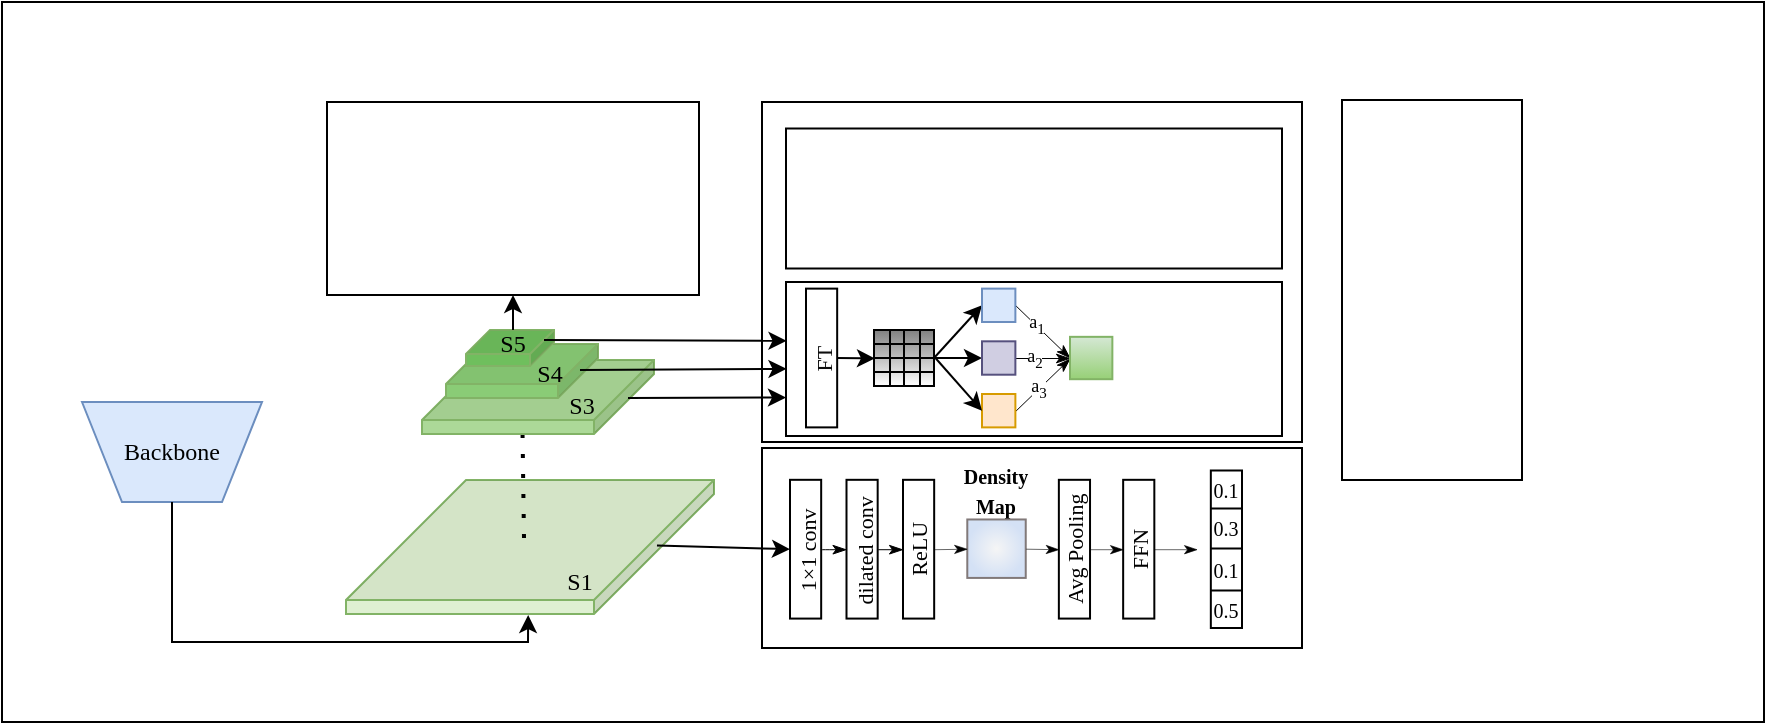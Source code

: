 <mxfile version="26.0.10">
  <diagram name="第 1 页" id="CLWAl7Uv6BVstPCbY0PA">
    <mxGraphModel dx="589" dy="300" grid="1" gridSize="10" guides="1" tooltips="1" connect="1" arrows="1" fold="1" page="1" pageScale="1" pageWidth="827" pageHeight="1169" math="1" shadow="0">
      <root>
        <mxCell id="0" />
        <mxCell id="1" parent="0" />
        <mxCell id="A3obOHkXwMJdT8IcUlnu-3" value="" style="rounded=0;whiteSpace=wrap;html=1;textOpacity=0;movable=1;resizable=1;rotatable=1;deletable=1;editable=1;locked=0;connectable=1;" parent="1" vertex="1">
          <mxGeometry x="20" y="80" width="881" height="360" as="geometry" />
        </mxCell>
        <mxCell id="vyVkkQDFkFN2ZyO-FKbN-2" value="Backbone" style="shape=trapezoid;perimeter=trapezoidPerimeter;whiteSpace=wrap;html=1;fixedSize=1;flipV=1;fillColor=#dae8fc;strokeColor=#6c8ebf;fontFamily=Times New Roman;" parent="1" vertex="1">
          <mxGeometry x="60" y="280" width="90" height="50" as="geometry" />
        </mxCell>
        <mxCell id="A3obOHkXwMJdT8IcUlnu-4" value="" style="rounded=0;whiteSpace=wrap;html=1;fontFamily=Times New Roman;" parent="1" vertex="1">
          <mxGeometry x="400" y="130" width="270" height="170" as="geometry" />
        </mxCell>
        <mxCell id="A3obOHkXwMJdT8IcUlnu-6" value="" style="rounded=0;whiteSpace=wrap;html=1;fontFamily=Times New Roman;" parent="1" vertex="1">
          <mxGeometry x="690" y="129" width="90" height="190" as="geometry" />
        </mxCell>
        <mxCell id="A3obOHkXwMJdT8IcUlnu-8" value="" style="endArrow=classic;html=1;rounded=0;entryX=0.505;entryY=1.008;entryDx=0;entryDy=0;entryPerimeter=0;exitX=0.5;exitY=1;exitDx=0;exitDy=0;fontFamily=Times New Roman;" parent="1" source="vyVkkQDFkFN2ZyO-FKbN-2" target="vyVkkQDFkFN2ZyO-FKbN-3" edge="1">
          <mxGeometry width="50" height="50" relative="1" as="geometry">
            <mxPoint x="120" y="440" as="sourcePoint" />
            <mxPoint x="170" y="390" as="targetPoint" />
            <Array as="points">
              <mxPoint x="105" y="400" />
              <mxPoint x="283" y="400" />
            </Array>
          </mxGeometry>
        </mxCell>
        <mxCell id="pcxJnYcUo_0ArzD0kZ6v-15" value="" style="group" parent="1" vertex="1" connectable="0">
          <mxGeometry x="192" y="319" width="184" height="67" as="geometry" />
        </mxCell>
        <mxCell id="vyVkkQDFkFN2ZyO-FKbN-3" value="" style="shape=cube;whiteSpace=wrap;html=1;boundedLbl=1;backgroundOutline=1;darkOpacity=0.05;darkOpacity2=0.1;size=60;fillStyle=solid;flipH=1;spacingTop=-1;spacingLeft=0;spacing=2;fillColor=light-dark(#dff0d2, #ededed);strokeColor=#82b366;movable=1;resizable=1;rotatable=1;deletable=1;editable=1;locked=0;connectable=1;fontFamily=Times New Roman;" parent="pcxJnYcUo_0ArzD0kZ6v-15" vertex="1">
          <mxGeometry width="184" height="67" as="geometry" />
        </mxCell>
        <mxCell id="pcxJnYcUo_0ArzD0kZ6v-14" value="S1" style="text;html=1;align=center;verticalAlign=middle;whiteSpace=wrap;rounded=0;fontSize=12;fontFamily=Times New Roman;" parent="pcxJnYcUo_0ArzD0kZ6v-15" vertex="1">
          <mxGeometry x="87" y="35.75" width="60" height="30" as="geometry" />
        </mxCell>
        <mxCell id="A3obOHkXwMJdT8IcUlnu-14" value="" style="endArrow=none;dashed=1;html=1;rounded=0;entryX=1;entryY=1;entryDx=0;entryDy=0;dashPattern=1 4;strokeWidth=2;fontFamily=Times New Roman;" parent="1" edge="1">
          <mxGeometry width="50" height="50" relative="1" as="geometry">
            <mxPoint x="281" y="348" as="sourcePoint" />
            <mxPoint x="280" y="276.5" as="targetPoint" />
          </mxGeometry>
        </mxCell>
        <mxCell id="pcxJnYcUo_0ArzD0kZ6v-10" value="" style="group" parent="1" vertex="1" connectable="0">
          <mxGeometry x="230" y="244" width="116" height="53" as="geometry" />
        </mxCell>
        <mxCell id="vyVkkQDFkFN2ZyO-FKbN-9" value="" style="shape=cube;whiteSpace=wrap;html=1;boundedLbl=1;backgroundOutline=1;darkOpacity=0.05;darkOpacity2=0.1;size=30;fillStyle=solid;flipH=1;spacingTop=-1;spacingLeft=0;spacing=2;fillColor=light-dark(#acd998, #1f2f1e);strokeColor=#82b366;movable=1;resizable=1;rotatable=1;deletable=1;editable=1;locked=0;connectable=1;fontFamily=Times New Roman;" parent="pcxJnYcUo_0ArzD0kZ6v-10" vertex="1">
          <mxGeometry y="15" width="116" height="37" as="geometry" />
        </mxCell>
        <mxCell id="A3obOHkXwMJdT8IcUlnu-19" value="S3" style="text;html=1;align=center;verticalAlign=middle;whiteSpace=wrap;rounded=0;fontSize=12;fontFamily=Times New Roman;" parent="pcxJnYcUo_0ArzD0kZ6v-10" vertex="1">
          <mxGeometry x="50" y="23" width="60" height="30" as="geometry" />
        </mxCell>
        <mxCell id="vyVkkQDFkFN2ZyO-FKbN-11" value="" style="shape=cube;whiteSpace=wrap;html=1;boundedLbl=1;backgroundOutline=1;darkOpacity=0.05;darkOpacity2=0.1;size=20;fillStyle=solid;flipH=1;spacingTop=-1;spacingLeft=0;spacing=2;fillColor=light-dark(#8acc76, #1f2f1e);strokeColor=#82b366;movable=1;resizable=1;rotatable=1;deletable=1;editable=1;locked=0;connectable=1;" parent="pcxJnYcUo_0ArzD0kZ6v-10" vertex="1">
          <mxGeometry x="12" y="7" width="76" height="27" as="geometry" />
        </mxCell>
        <mxCell id="A3obOHkXwMJdT8IcUlnu-20" value="S4" style="text;html=1;align=center;verticalAlign=middle;whiteSpace=wrap;rounded=0;fontSize=12;fontFamily=Times New Roman;" parent="pcxJnYcUo_0ArzD0kZ6v-10" vertex="1">
          <mxGeometry x="34" y="7" width="60" height="30" as="geometry" />
        </mxCell>
        <mxCell id="vyVkkQDFkFN2ZyO-FKbN-10" value="" style="shape=cube;whiteSpace=wrap;html=1;boundedLbl=1;backgroundOutline=1;darkOpacity=0.05;darkOpacity2=0.1;size=12;fillStyle=solid;flipH=1;spacingTop=-1;spacingLeft=0;spacing=2;fillColor=light-dark(#6fbf5d, #0c2100);strokeColor=#82b366;movable=1;resizable=1;rotatable=1;deletable=1;editable=1;locked=0;connectable=1;" parent="pcxJnYcUo_0ArzD0kZ6v-10" vertex="1">
          <mxGeometry x="22" width="44" height="18" as="geometry" />
        </mxCell>
        <mxCell id="A3obOHkXwMJdT8IcUlnu-18" value="S5" style="text;html=1;align=center;verticalAlign=middle;whiteSpace=wrap;rounded=0;fontSize=12;fontFamily=Times New Roman;" parent="pcxJnYcUo_0ArzD0kZ6v-10" vertex="1">
          <mxGeometry x="25" width="41" height="14" as="geometry" />
        </mxCell>
        <mxCell id="pcxJnYcUo_0ArzD0kZ6v-11" value="" style="rounded=0;whiteSpace=wrap;html=1;" parent="1" vertex="1">
          <mxGeometry x="182.5" y="130" width="186" height="96.5" as="geometry" />
        </mxCell>
        <mxCell id="pcxJnYcUo_0ArzD0kZ6v-12" value="" style="rounded=0;whiteSpace=wrap;html=1;" parent="1" vertex="1">
          <mxGeometry x="412" y="143.25" width="248" height="70" as="geometry" />
        </mxCell>
        <mxCell id="pcxJnYcUo_0ArzD0kZ6v-13" value="" style="rounded=0;whiteSpace=wrap;html=1;" parent="1" vertex="1">
          <mxGeometry x="412" y="220" width="248" height="77" as="geometry" />
        </mxCell>
        <mxCell id="pcxJnYcUo_0ArzD0kZ6v-19" value="" style="endArrow=classic;html=1;rounded=0;exitX=1;exitY=0.25;exitDx=0;exitDy=0;entryX=0.001;entryY=0.334;entryDx=0;entryDy=0;entryPerimeter=0;" parent="1" edge="1">
          <mxGeometry width="50" height="50" relative="1" as="geometry">
            <mxPoint x="291.0" y="249" as="sourcePoint" />
            <mxPoint x="412.248" y="249.378" as="targetPoint" />
          </mxGeometry>
        </mxCell>
        <mxCell id="pcxJnYcUo_0ArzD0kZ6v-20" value="" style="endArrow=classic;html=1;rounded=0;entryX=0.001;entryY=0.564;entryDx=0;entryDy=0;entryPerimeter=0;" parent="1" edge="1" target="pcxJnYcUo_0ArzD0kZ6v-13">
          <mxGeometry width="50" height="50" relative="1" as="geometry">
            <mxPoint x="309" y="264" as="sourcePoint" />
            <mxPoint x="410" y="260" as="targetPoint" />
          </mxGeometry>
        </mxCell>
        <mxCell id="pcxJnYcUo_0ArzD0kZ6v-21" value="" style="endArrow=classic;html=1;rounded=0;entryX=0;entryY=0.75;entryDx=0;entryDy=0;" parent="1" edge="1" target="pcxJnYcUo_0ArzD0kZ6v-13">
          <mxGeometry width="50" height="50" relative="1" as="geometry">
            <mxPoint x="333" y="278" as="sourcePoint" />
            <mxPoint x="412" y="277" as="targetPoint" />
          </mxGeometry>
        </mxCell>
        <mxCell id="A3obOHkXwMJdT8IcUlnu-5" value="" style="rounded=0;whiteSpace=wrap;html=1;fontFamily=Times New Roman;" parent="1" vertex="1">
          <mxGeometry x="400" y="303" width="270" height="100" as="geometry" />
        </mxCell>
        <mxCell id="gEg5M-laVUsotHvPiH9H-1" value="" style="endArrow=classic;html=1;rounded=0;entryX=0.5;entryY=1;entryDx=0;entryDy=0;exitX=0.5;exitY=0;exitDx=0;exitDy=0;" edge="1" parent="1" source="A3obOHkXwMJdT8IcUlnu-18" target="pcxJnYcUo_0ArzD0kZ6v-11">
          <mxGeometry width="50" height="50" relative="1" as="geometry">
            <mxPoint x="290" y="295" as="sourcePoint" />
            <mxPoint x="220" y="250" as="targetPoint" />
          </mxGeometry>
        </mxCell>
        <mxCell id="pcxJnYcUo_0ArzD0kZ6v-22" value="" style="endArrow=classic;html=1;rounded=0;exitX=0.155;exitY=0.488;exitDx=0;exitDy=0;exitPerimeter=0;entryX=0;entryY=0.5;entryDx=0;entryDy=0;" parent="1" source="vyVkkQDFkFN2ZyO-FKbN-3" target="A3obOHkXwMJdT8IcUlnu-23" edge="1">
          <mxGeometry width="50" height="50" relative="1" as="geometry">
            <mxPoint x="347" y="282" as="sourcePoint" />
            <mxPoint x="410" y="353" as="targetPoint" />
          </mxGeometry>
        </mxCell>
        <mxCell id="pcxJnYcUo_0ArzD0kZ6v-6" value="" style="group" parent="1" vertex="1" connectable="0">
          <mxGeometry x="414" y="309" width="226" height="84" as="geometry" />
        </mxCell>
        <mxCell id="A3obOHkXwMJdT8IcUlnu-70" value="&lt;font style=&quot;font-size: 10px;&quot; face=&quot;Times New Roman&quot;&gt;&lt;b style=&quot;&quot;&gt;Density&lt;br&gt;&lt;/b&gt;&lt;/font&gt;&lt;b style=&quot;font-size: 10px; font-family: &amp;quot;Times New Roman&amp;quot;; background-color: transparent; color: light-dark(rgb(0, 0, 0), rgb(255, 255, 255));&quot;&gt;Map&lt;/b&gt;" style="text;html=1;align=center;verticalAlign=middle;whiteSpace=wrap;rounded=0;" parent="pcxJnYcUo_0ArzD0kZ6v-6" vertex="1">
          <mxGeometry x="74.034" width="58.448" height="29.735" as="geometry" />
        </mxCell>
        <mxCell id="pcxJnYcUo_0ArzD0kZ6v-5" value="" style="group" parent="pcxJnYcUo_0ArzD0kZ6v-6" vertex="1" connectable="0">
          <mxGeometry y="5.204" width="226" height="78.796" as="geometry" />
        </mxCell>
        <mxCell id="A3obOHkXwMJdT8IcUlnu-23" value="&lt;p style=&quot;margin: 0px; font-variant-numeric: normal; font-variant-east-asian: normal; font-variant-alternates: normal; font-size-adjust: none; font-kerning: auto; font-optical-sizing: auto; font-feature-settings: normal; font-variation-settings: normal; font-variant-position: normal; font-variant-emoji: normal; font-stretch: normal; line-height: normal; text-align: start;&quot; class=&quot;p1&quot;&gt;&lt;font face=&quot;Times New Roman&quot; style=&quot;color: rgb(0, 0, 0); font-size: 11px;&quot;&gt;1×1 conv&lt;/font&gt;&lt;/p&gt;" style="rounded=0;whiteSpace=wrap;html=1;horizontal=0;" parent="pcxJnYcUo_0ArzD0kZ6v-5" vertex="1">
          <mxGeometry y="4.708" width="15.586" height="69.381" as="geometry" />
        </mxCell>
        <mxCell id="A3obOHkXwMJdT8IcUlnu-27" value="" style="whiteSpace=wrap;html=1;aspect=fixed;fillColor=#f5f5f5;strokeColor=light-dark(#817979, #959595);gradientColor=#D4E1F5;gradientDirection=radial;" parent="pcxJnYcUo_0ArzD0kZ6v-5" vertex="1">
          <mxGeometry x="88.647" y="24.531" width="29.224" height="29.224" as="geometry" />
        </mxCell>
        <mxCell id="A3obOHkXwMJdT8IcUlnu-30" value="" style="shape=table;startSize=0;container=1;collapsible=0;childLayout=tableLayout;fontSize=14;fontFamily=Times New Roman;align=center;" parent="pcxJnYcUo_0ArzD0kZ6v-5" vertex="1">
          <mxGeometry x="210.414" width="15.586" height="78.796" as="geometry" />
        </mxCell>
        <mxCell id="A3obOHkXwMJdT8IcUlnu-47" style="shape=tableRow;horizontal=0;startSize=0;swimlaneHead=0;swimlaneBody=0;strokeColor=inherit;top=0;left=0;bottom=0;right=0;collapsible=0;dropTarget=0;fillColor=none;points=[[0,0.5],[1,0.5]];portConstraint=eastwest;fontSize=16;" parent="A3obOHkXwMJdT8IcUlnu-30" vertex="1">
          <mxGeometry width="15.586" height="19" as="geometry" />
        </mxCell>
        <mxCell id="A3obOHkXwMJdT8IcUlnu-48" value="0.1" style="shape=partialRectangle;html=1;whiteSpace=wrap;connectable=0;strokeColor=inherit;overflow=hidden;fillColor=none;top=0;left=0;bottom=0;right=0;pointerEvents=1;fontSize=10;fontFamily=Times New Roman;" parent="A3obOHkXwMJdT8IcUlnu-47" vertex="1">
          <mxGeometry width="16" height="19" as="geometry">
            <mxRectangle width="16" height="19" as="alternateBounds" />
          </mxGeometry>
        </mxCell>
        <mxCell id="A3obOHkXwMJdT8IcUlnu-31" value="" style="shape=tableRow;horizontal=0;startSize=0;swimlaneHead=0;swimlaneBody=0;strokeColor=inherit;top=0;left=0;bottom=0;right=0;collapsible=0;dropTarget=0;fillColor=none;points=[[0,0.5],[1,0.5]];portConstraint=eastwest;fontSize=16;" parent="A3obOHkXwMJdT8IcUlnu-30" vertex="1">
          <mxGeometry y="19" width="15.586" height="20" as="geometry" />
        </mxCell>
        <mxCell id="A3obOHkXwMJdT8IcUlnu-32" value="0.3" style="shape=partialRectangle;html=1;whiteSpace=wrap;connectable=0;strokeColor=inherit;overflow=hidden;fillColor=none;top=0;left=0;bottom=0;right=0;pointerEvents=1;fontSize=10;fontFamily=Times New Roman;" parent="A3obOHkXwMJdT8IcUlnu-31" vertex="1">
          <mxGeometry width="16" height="20" as="geometry">
            <mxRectangle width="16" height="20" as="alternateBounds" />
          </mxGeometry>
        </mxCell>
        <mxCell id="A3obOHkXwMJdT8IcUlnu-35" value="" style="shape=tableRow;horizontal=0;startSize=0;swimlaneHead=0;swimlaneBody=0;strokeColor=inherit;top=0;left=0;bottom=0;right=0;collapsible=0;dropTarget=0;fillColor=none;points=[[0,0.5],[1,0.5]];portConstraint=eastwest;fontSize=16;" parent="A3obOHkXwMJdT8IcUlnu-30" vertex="1">
          <mxGeometry y="39" width="15.586" height="21" as="geometry" />
        </mxCell>
        <mxCell id="A3obOHkXwMJdT8IcUlnu-36" value="0.1" style="shape=partialRectangle;html=1;whiteSpace=wrap;connectable=0;strokeColor=inherit;overflow=hidden;fillColor=none;top=0;left=0;bottom=0;right=0;pointerEvents=1;fontSize=10;fontFamily=Times New Roman;" parent="A3obOHkXwMJdT8IcUlnu-35" vertex="1">
          <mxGeometry width="16" height="21" as="geometry">
            <mxRectangle width="16" height="21" as="alternateBounds" />
          </mxGeometry>
        </mxCell>
        <mxCell id="A3obOHkXwMJdT8IcUlnu-43" style="shape=tableRow;horizontal=0;startSize=0;swimlaneHead=0;swimlaneBody=0;strokeColor=inherit;top=0;left=0;bottom=0;right=0;collapsible=0;dropTarget=0;fillColor=none;points=[[0,0.5],[1,0.5]];portConstraint=eastwest;fontSize=16;" parent="A3obOHkXwMJdT8IcUlnu-30" vertex="1">
          <mxGeometry y="60" width="15.586" height="19" as="geometry" />
        </mxCell>
        <mxCell id="A3obOHkXwMJdT8IcUlnu-44" value="0.5" style="shape=partialRectangle;html=1;whiteSpace=wrap;connectable=0;strokeColor=inherit;overflow=hidden;fillColor=none;top=0;left=0;bottom=0;right=0;pointerEvents=1;fontSize=10;fontFamily=Times New Roman;" parent="A3obOHkXwMJdT8IcUlnu-43" vertex="1">
          <mxGeometry width="16" height="19" as="geometry">
            <mxRectangle width="16" height="19" as="alternateBounds" />
          </mxGeometry>
        </mxCell>
        <mxCell id="A3obOHkXwMJdT8IcUlnu-51" value="&lt;p style=&quot;margin: 0px; font-variant-numeric: normal; font-variant-east-asian: normal; font-variant-alternates: normal; font-size-adjust: none; font-kerning: auto; font-optical-sizing: auto; font-feature-settings: normal; font-variation-settings: normal; font-variant-position: normal; font-variant-emoji: normal; font-stretch: normal; line-height: normal; text-align: start;&quot; class=&quot;p1&quot;&gt;&lt;font face=&quot;Times New Roman&quot; style=&quot;color: rgb(0, 0, 0); font-size: 11px;&quot;&gt;dilated conv&lt;/font&gt;&lt;/p&gt;" style="rounded=0;whiteSpace=wrap;html=1;horizontal=0;" parent="pcxJnYcUo_0ArzD0kZ6v-5" vertex="1">
          <mxGeometry x="28.25" y="4.708" width="15.586" height="69.381" as="geometry" />
        </mxCell>
        <mxCell id="A3obOHkXwMJdT8IcUlnu-52" value="&lt;font face=&quot;Times New Roman&quot; style=&quot;font-size: 11px;&quot;&gt;ReLU&lt;/font&gt;" style="rounded=0;whiteSpace=wrap;html=1;horizontal=0;" parent="pcxJnYcUo_0ArzD0kZ6v-5" vertex="1">
          <mxGeometry x="56.5" y="4.708" width="15.586" height="69.381" as="geometry" />
        </mxCell>
        <mxCell id="A3obOHkXwMJdT8IcUlnu-53" value="&lt;font face=&quot;Times New Roman&quot; style=&quot;font-size: 11px;&quot;&gt;Avg Pooling&lt;/font&gt;" style="rounded=0;whiteSpace=wrap;html=1;horizontal=0;" parent="pcxJnYcUo_0ArzD0kZ6v-5" vertex="1">
          <mxGeometry x="134.431" y="4.708" width="15.586" height="69.381" as="geometry" />
        </mxCell>
        <mxCell id="A3obOHkXwMJdT8IcUlnu-54" value="&lt;font face=&quot;Times New Roman&quot; style=&quot;font-size: 11px; font-weight: normal;&quot;&gt;FFN&lt;/font&gt;" style="rounded=0;whiteSpace=wrap;html=1;fontStyle=1;horizontal=0;" parent="pcxJnYcUo_0ArzD0kZ6v-5" vertex="1">
          <mxGeometry x="166.578" y="4.708" width="15.586" height="69.381" as="geometry" />
        </mxCell>
        <mxCell id="A3obOHkXwMJdT8IcUlnu-57" value="" style="endArrow=classicThin;html=1;rounded=0;entryX=0;entryY=0.5;entryDx=0;entryDy=0;exitX=1;exitY=0.5;exitDx=0;exitDy=0;endFill=1;strokeWidth=0.5;curved=1;startArrow=none;startFill=0;" parent="pcxJnYcUo_0ArzD0kZ6v-5" source="A3obOHkXwMJdT8IcUlnu-23" target="A3obOHkXwMJdT8IcUlnu-51" edge="1">
          <mxGeometry width="50" height="50" relative="1" as="geometry">
            <mxPoint x="-52.603" y="24.531" as="sourcePoint" />
            <mxPoint x="-3.897" y="-25.027" as="targetPoint" />
          </mxGeometry>
        </mxCell>
        <mxCell id="A3obOHkXwMJdT8IcUlnu-58" value="" style="endArrow=classicThin;html=1;rounded=0;entryX=0;entryY=0.5;entryDx=0;entryDy=0;exitX=1;exitY=0.5;exitDx=0;exitDy=0;endFill=1;strokeWidth=0.5;jumpSize=7;" parent="pcxJnYcUo_0ArzD0kZ6v-5" source="A3obOHkXwMJdT8IcUlnu-51" target="A3obOHkXwMJdT8IcUlnu-52" edge="1">
          <mxGeometry width="50" height="50" relative="1" as="geometry">
            <mxPoint x="25.328" y="49.31" as="sourcePoint" />
            <mxPoint x="37.991" y="49.31" as="targetPoint" />
          </mxGeometry>
        </mxCell>
        <mxCell id="A3obOHkXwMJdT8IcUlnu-59" value="" style="endArrow=classicThin;html=1;rounded=0;endFill=1;strokeWidth=0.3;sourcePerimeterSpacing=0;fontSize=11;exitX=1;exitY=0.5;exitDx=0;exitDy=0;entryX=0;entryY=0.5;entryDx=0;entryDy=0;" parent="pcxJnYcUo_0ArzD0kZ6v-5" source="A3obOHkXwMJdT8IcUlnu-52" target="A3obOHkXwMJdT8IcUlnu-27" edge="1">
          <mxGeometry width="50" height="50" relative="1" as="geometry">
            <mxPoint x="75.009" y="39.398" as="sourcePoint" />
            <mxPoint x="86.698" y="39.398" as="targetPoint" />
          </mxGeometry>
        </mxCell>
        <mxCell id="A3obOHkXwMJdT8IcUlnu-62" value="" style="endArrow=classicThin;html=1;rounded=0;entryX=0;entryY=0.5;entryDx=0;entryDy=0;exitX=1;exitY=0.5;exitDx=0;exitDy=0;endFill=1;strokeWidth=0.3;" parent="pcxJnYcUo_0ArzD0kZ6v-5" source="A3obOHkXwMJdT8IcUlnu-53" target="A3obOHkXwMJdT8IcUlnu-54" edge="1">
          <mxGeometry width="50" height="50" relative="1" as="geometry">
            <mxPoint x="127.612" y="49.31" as="sourcePoint" />
            <mxPoint x="144.172" y="49.31" as="targetPoint" />
          </mxGeometry>
        </mxCell>
        <mxCell id="A3obOHkXwMJdT8IcUlnu-64" value="" style="endArrow=classicThin;html=1;rounded=0;endFill=1;strokeWidth=0.3;sourcePerimeterSpacing=0;fontSize=11;exitX=1;exitY=0.5;exitDx=0;exitDy=0;entryX=0;entryY=0.5;entryDx=0;entryDy=0;" parent="pcxJnYcUo_0ArzD0kZ6v-5" source="A3obOHkXwMJdT8IcUlnu-27" target="A3obOHkXwMJdT8IcUlnu-53" edge="1">
          <mxGeometry width="50" height="50" relative="1" as="geometry">
            <mxPoint x="120.793" y="39.398" as="sourcePoint" />
            <mxPoint x="132.483" y="39.398" as="targetPoint" />
          </mxGeometry>
        </mxCell>
        <mxCell id="A3obOHkXwMJdT8IcUlnu-67" value="" style="endArrow=classicThin;html=1;rounded=0;strokeWidth=0.3;endFill=1;exitX=1;exitY=0.5;exitDx=0;exitDy=0;" parent="pcxJnYcUo_0ArzD0kZ6v-5" source="A3obOHkXwMJdT8IcUlnu-54" edge="1">
          <mxGeometry width="50" height="50" relative="1" as="geometry">
            <mxPoint x="113" y="113.735" as="sourcePoint" />
            <mxPoint x="203.595" y="39.398" as="targetPoint" />
          </mxGeometry>
        </mxCell>
        <mxCell id="gEg5M-laVUsotHvPiH9H-3" value="&lt;p style=&quot;margin: 0px; font-variant-numeric: normal; font-variant-east-asian: normal; font-variant-alternates: normal; font-size-adjust: none; font-kerning: auto; font-optical-sizing: auto; font-feature-settings: normal; font-variation-settings: normal; font-variant-position: normal; font-variant-emoji: normal; font-stretch: normal; line-height: normal; color: rgb(14, 14, 14); text-align: start;&quot; class=&quot;p1&quot;&gt;&lt;font style=&quot;font-size: 11px;&quot; face=&quot;Times New Roman&quot;&gt;FT&lt;/font&gt;&lt;/p&gt;" style="rounded=0;whiteSpace=wrap;html=1;horizontal=0;" vertex="1" parent="1">
          <mxGeometry x="422" y="223.312" width="15.586" height="69.381" as="geometry" />
        </mxCell>
        <mxCell id="gEg5M-laVUsotHvPiH9H-51" style="rounded=0;orthogonalLoop=1;jettySize=auto;html=1;exitX=1;exitY=0.5;exitDx=0;exitDy=0;entryX=0;entryY=0.5;entryDx=0;entryDy=0;" edge="1" parent="1" source="gEg5M-laVUsotHvPiH9H-9" target="gEg5M-laVUsotHvPiH9H-47">
          <mxGeometry relative="1" as="geometry" />
        </mxCell>
        <mxCell id="gEg5M-laVUsotHvPiH9H-52" style="edgeStyle=orthogonalEdgeStyle;rounded=0;orthogonalLoop=1;jettySize=auto;html=1;exitX=1;exitY=0.5;exitDx=0;exitDy=0;entryX=0;entryY=0.5;entryDx=0;entryDy=0;" edge="1" parent="1" source="gEg5M-laVUsotHvPiH9H-9" target="gEg5M-laVUsotHvPiH9H-49">
          <mxGeometry relative="1" as="geometry" />
        </mxCell>
        <mxCell id="gEg5M-laVUsotHvPiH9H-9" value="" style="shape=table;startSize=0;container=1;collapsible=0;childLayout=tableLayout;fontSize=16;gradientColor=#808080;gradientDirection=north;" vertex="1" parent="1">
          <mxGeometry x="456" y="244" width="30" height="28" as="geometry" />
        </mxCell>
        <mxCell id="gEg5M-laVUsotHvPiH9H-35" style="shape=tableRow;horizontal=0;startSize=0;swimlaneHead=0;swimlaneBody=0;strokeColor=inherit;top=0;left=0;bottom=0;right=0;collapsible=0;dropTarget=0;fillColor=none;points=[[0,0.5],[1,0.5]];portConstraint=eastwest;fontSize=16;" vertex="1" parent="gEg5M-laVUsotHvPiH9H-9">
          <mxGeometry width="30" height="7" as="geometry" />
        </mxCell>
        <mxCell id="gEg5M-laVUsotHvPiH9H-36" style="shape=partialRectangle;html=1;whiteSpace=wrap;connectable=0;strokeColor=inherit;overflow=hidden;fillColor=none;top=0;left=0;bottom=0;right=0;pointerEvents=1;fontSize=16;" vertex="1" parent="gEg5M-laVUsotHvPiH9H-35">
          <mxGeometry width="8" height="7" as="geometry">
            <mxRectangle width="8" height="7" as="alternateBounds" />
          </mxGeometry>
        </mxCell>
        <mxCell id="gEg5M-laVUsotHvPiH9H-37" style="shape=partialRectangle;html=1;whiteSpace=wrap;connectable=0;strokeColor=inherit;overflow=hidden;fillColor=none;top=0;left=0;bottom=0;right=0;pointerEvents=1;fontSize=16;" vertex="1" parent="gEg5M-laVUsotHvPiH9H-35">
          <mxGeometry x="8" width="7" height="7" as="geometry">
            <mxRectangle width="7" height="7" as="alternateBounds" />
          </mxGeometry>
        </mxCell>
        <mxCell id="gEg5M-laVUsotHvPiH9H-38" style="shape=partialRectangle;html=1;whiteSpace=wrap;connectable=0;strokeColor=inherit;overflow=hidden;fillColor=none;top=0;left=0;bottom=0;right=0;pointerEvents=1;fontSize=16;" vertex="1" parent="gEg5M-laVUsotHvPiH9H-35">
          <mxGeometry x="15" width="8" height="7" as="geometry">
            <mxRectangle width="8" height="7" as="alternateBounds" />
          </mxGeometry>
        </mxCell>
        <mxCell id="gEg5M-laVUsotHvPiH9H-39" style="shape=partialRectangle;html=1;whiteSpace=wrap;connectable=0;strokeColor=inherit;overflow=hidden;fillColor=none;top=0;left=0;bottom=0;right=0;pointerEvents=1;fontSize=16;" vertex="1" parent="gEg5M-laVUsotHvPiH9H-35">
          <mxGeometry x="23" width="7" height="7" as="geometry">
            <mxRectangle width="7" height="7" as="alternateBounds" />
          </mxGeometry>
        </mxCell>
        <mxCell id="gEg5M-laVUsotHvPiH9H-10" value="" style="shape=tableRow;horizontal=0;startSize=0;swimlaneHead=0;swimlaneBody=0;strokeColor=inherit;top=0;left=0;bottom=0;right=0;collapsible=0;dropTarget=0;fillColor=none;points=[[0,0.5],[1,0.5]];portConstraint=eastwest;fontSize=16;" vertex="1" parent="gEg5M-laVUsotHvPiH9H-9">
          <mxGeometry y="7" width="30" height="7" as="geometry" />
        </mxCell>
        <mxCell id="gEg5M-laVUsotHvPiH9H-11" value="" style="shape=partialRectangle;html=1;whiteSpace=wrap;connectable=0;strokeColor=inherit;overflow=hidden;fillColor=none;top=0;left=0;bottom=0;right=0;pointerEvents=1;fontSize=16;" vertex="1" parent="gEg5M-laVUsotHvPiH9H-10">
          <mxGeometry width="8" height="7" as="geometry">
            <mxRectangle width="8" height="7" as="alternateBounds" />
          </mxGeometry>
        </mxCell>
        <mxCell id="gEg5M-laVUsotHvPiH9H-12" value="" style="shape=partialRectangle;html=1;whiteSpace=wrap;connectable=0;strokeColor=inherit;overflow=hidden;fillColor=none;top=0;left=0;bottom=0;right=0;pointerEvents=1;fontSize=16;" vertex="1" parent="gEg5M-laVUsotHvPiH9H-10">
          <mxGeometry x="8" width="7" height="7" as="geometry">
            <mxRectangle width="7" height="7" as="alternateBounds" />
          </mxGeometry>
        </mxCell>
        <mxCell id="gEg5M-laVUsotHvPiH9H-13" value="" style="shape=partialRectangle;html=1;whiteSpace=wrap;connectable=0;strokeColor=inherit;overflow=hidden;fillColor=none;top=0;left=0;bottom=0;right=0;pointerEvents=1;fontSize=16;" vertex="1" parent="gEg5M-laVUsotHvPiH9H-10">
          <mxGeometry x="15" width="8" height="7" as="geometry">
            <mxRectangle width="8" height="7" as="alternateBounds" />
          </mxGeometry>
        </mxCell>
        <mxCell id="gEg5M-laVUsotHvPiH9H-40" style="shape=partialRectangle;html=1;whiteSpace=wrap;connectable=0;strokeColor=inherit;overflow=hidden;fillColor=none;top=0;left=0;bottom=0;right=0;pointerEvents=1;fontSize=16;" vertex="1" parent="gEg5M-laVUsotHvPiH9H-10">
          <mxGeometry x="23" width="7" height="7" as="geometry">
            <mxRectangle width="7" height="7" as="alternateBounds" />
          </mxGeometry>
        </mxCell>
        <mxCell id="gEg5M-laVUsotHvPiH9H-14" value="" style="shape=tableRow;horizontal=0;startSize=0;swimlaneHead=0;swimlaneBody=0;strokeColor=inherit;top=0;left=0;bottom=0;right=0;collapsible=0;dropTarget=0;fillColor=none;points=[[0,0.5],[1,0.5]];portConstraint=eastwest;fontSize=16;" vertex="1" parent="gEg5M-laVUsotHvPiH9H-9">
          <mxGeometry y="14" width="30" height="7" as="geometry" />
        </mxCell>
        <mxCell id="gEg5M-laVUsotHvPiH9H-15" value="" style="shape=partialRectangle;html=1;whiteSpace=wrap;connectable=0;strokeColor=inherit;overflow=hidden;fillColor=none;top=0;left=0;bottom=0;right=0;pointerEvents=1;fontSize=16;" vertex="1" parent="gEg5M-laVUsotHvPiH9H-14">
          <mxGeometry width="8" height="7" as="geometry">
            <mxRectangle width="8" height="7" as="alternateBounds" />
          </mxGeometry>
        </mxCell>
        <mxCell id="gEg5M-laVUsotHvPiH9H-16" value="" style="shape=partialRectangle;html=1;whiteSpace=wrap;connectable=0;strokeColor=inherit;overflow=hidden;fillColor=none;top=0;left=0;bottom=0;right=0;pointerEvents=1;fontSize=16;" vertex="1" parent="gEg5M-laVUsotHvPiH9H-14">
          <mxGeometry x="8" width="7" height="7" as="geometry">
            <mxRectangle width="7" height="7" as="alternateBounds" />
          </mxGeometry>
        </mxCell>
        <mxCell id="gEg5M-laVUsotHvPiH9H-17" value="" style="shape=partialRectangle;html=1;whiteSpace=wrap;connectable=0;strokeColor=inherit;overflow=hidden;fillColor=none;top=0;left=0;bottom=0;right=0;pointerEvents=1;fontSize=16;" vertex="1" parent="gEg5M-laVUsotHvPiH9H-14">
          <mxGeometry x="15" width="8" height="7" as="geometry">
            <mxRectangle width="8" height="7" as="alternateBounds" />
          </mxGeometry>
        </mxCell>
        <mxCell id="gEg5M-laVUsotHvPiH9H-41" style="shape=partialRectangle;html=1;whiteSpace=wrap;connectable=0;strokeColor=inherit;overflow=hidden;fillColor=none;top=0;left=0;bottom=0;right=0;pointerEvents=1;fontSize=16;" vertex="1" parent="gEg5M-laVUsotHvPiH9H-14">
          <mxGeometry x="23" width="7" height="7" as="geometry">
            <mxRectangle width="7" height="7" as="alternateBounds" />
          </mxGeometry>
        </mxCell>
        <mxCell id="gEg5M-laVUsotHvPiH9H-18" value="" style="shape=tableRow;horizontal=0;startSize=0;swimlaneHead=0;swimlaneBody=0;strokeColor=inherit;top=0;left=0;bottom=0;right=0;collapsible=0;dropTarget=0;fillColor=none;points=[[0,0.5],[1,0.5]];portConstraint=eastwest;fontSize=16;" vertex="1" parent="gEg5M-laVUsotHvPiH9H-9">
          <mxGeometry y="21" width="30" height="7" as="geometry" />
        </mxCell>
        <mxCell id="gEg5M-laVUsotHvPiH9H-19" value="" style="shape=partialRectangle;html=1;whiteSpace=wrap;connectable=0;strokeColor=inherit;overflow=hidden;fillColor=none;top=0;left=0;bottom=0;right=0;pointerEvents=1;fontSize=16;" vertex="1" parent="gEg5M-laVUsotHvPiH9H-18">
          <mxGeometry width="8" height="7" as="geometry">
            <mxRectangle width="8" height="7" as="alternateBounds" />
          </mxGeometry>
        </mxCell>
        <mxCell id="gEg5M-laVUsotHvPiH9H-20" value="" style="shape=partialRectangle;html=1;whiteSpace=wrap;connectable=0;strokeColor=inherit;overflow=hidden;fillColor=none;top=0;left=0;bottom=0;right=0;pointerEvents=1;fontSize=16;" vertex="1" parent="gEg5M-laVUsotHvPiH9H-18">
          <mxGeometry x="8" width="7" height="7" as="geometry">
            <mxRectangle width="7" height="7" as="alternateBounds" />
          </mxGeometry>
        </mxCell>
        <mxCell id="gEg5M-laVUsotHvPiH9H-21" value="" style="shape=partialRectangle;html=1;whiteSpace=wrap;connectable=0;strokeColor=inherit;overflow=hidden;fillColor=none;top=0;left=0;bottom=0;right=0;pointerEvents=1;fontSize=16;" vertex="1" parent="gEg5M-laVUsotHvPiH9H-18">
          <mxGeometry x="15" width="8" height="7" as="geometry">
            <mxRectangle width="8" height="7" as="alternateBounds" />
          </mxGeometry>
        </mxCell>
        <mxCell id="gEg5M-laVUsotHvPiH9H-42" style="shape=partialRectangle;html=1;whiteSpace=wrap;connectable=0;strokeColor=inherit;overflow=hidden;fillColor=none;top=0;left=0;bottom=0;right=0;pointerEvents=1;fontSize=16;" vertex="1" parent="gEg5M-laVUsotHvPiH9H-18">
          <mxGeometry x="23" width="7" height="7" as="geometry">
            <mxRectangle width="7" height="7" as="alternateBounds" />
          </mxGeometry>
        </mxCell>
        <mxCell id="gEg5M-laVUsotHvPiH9H-44" value="" style="endArrow=classic;html=1;rounded=0;exitX=1;exitY=0.5;exitDx=0;exitDy=0;entryX=0.016;entryY=0.03;entryDx=0;entryDy=0;entryPerimeter=0;" edge="1" parent="1" source="gEg5M-laVUsotHvPiH9H-3" target="gEg5M-laVUsotHvPiH9H-14">
          <mxGeometry width="50" height="50" relative="1" as="geometry">
            <mxPoint x="400" y="320" as="sourcePoint" />
            <mxPoint x="455" y="258" as="targetPoint" />
          </mxGeometry>
        </mxCell>
        <mxCell id="gEg5M-laVUsotHvPiH9H-56" style="rounded=0;orthogonalLoop=1;jettySize=auto;html=1;exitX=1;exitY=0.5;exitDx=0;exitDy=0;entryX=0;entryY=0.5;entryDx=0;entryDy=0;strokeWidth=0.5;endArrow=classicThin;endFill=1;" edge="1" parent="1" source="gEg5M-laVUsotHvPiH9H-47" target="gEg5M-laVUsotHvPiH9H-54">
          <mxGeometry relative="1" as="geometry" />
        </mxCell>
        <mxCell id="gEg5M-laVUsotHvPiH9H-60" value="a&lt;sub&gt;1&lt;/sub&gt;" style="edgeLabel;html=1;align=center;verticalAlign=middle;resizable=0;points=[];fontFamily=Times New Roman;fontSize=9;" vertex="1" connectable="0" parent="gEg5M-laVUsotHvPiH9H-56">
          <mxGeometry x="-0.288" y="1" relative="1" as="geometry">
            <mxPoint as="offset" />
          </mxGeometry>
        </mxCell>
        <mxCell id="gEg5M-laVUsotHvPiH9H-47" value="" style="whiteSpace=wrap;html=1;aspect=fixed;fillColor=#dae8fc;strokeColor=#6c8ebf;" vertex="1" parent="1">
          <mxGeometry x="510" y="223.31" width="16.69" height="16.69" as="geometry" />
        </mxCell>
        <mxCell id="gEg5M-laVUsotHvPiH9H-57" style="edgeStyle=orthogonalEdgeStyle;rounded=0;orthogonalLoop=1;jettySize=auto;html=1;exitX=1;exitY=0.5;exitDx=0;exitDy=0;entryX=0;entryY=0.5;entryDx=0;entryDy=0;endArrow=classicThin;endFill=1;strokeWidth=0.5;" edge="1" parent="1" source="gEg5M-laVUsotHvPiH9H-49" target="gEg5M-laVUsotHvPiH9H-54">
          <mxGeometry relative="1" as="geometry">
            <mxPoint x="550" y="258.113" as="targetPoint" />
          </mxGeometry>
        </mxCell>
        <mxCell id="gEg5M-laVUsotHvPiH9H-61" value="a&lt;sub&gt;2&lt;/sub&gt;" style="edgeLabel;html=1;align=center;verticalAlign=middle;resizable=0;points=[];fontFamily=Times New Roman;fontSize=9;" vertex="1" connectable="0" parent="gEg5M-laVUsotHvPiH9H-57">
          <mxGeometry x="-0.286" relative="1" as="geometry">
            <mxPoint as="offset" />
          </mxGeometry>
        </mxCell>
        <mxCell id="gEg5M-laVUsotHvPiH9H-49" value="" style="whiteSpace=wrap;html=1;aspect=fixed;fontStyle=1;fillColor=#d0cee2;strokeColor=#56517e;" vertex="1" parent="1">
          <mxGeometry x="510" y="249.66" width="16.69" height="16.69" as="geometry" />
        </mxCell>
        <mxCell id="gEg5M-laVUsotHvPiH9H-58" style="rounded=0;orthogonalLoop=1;jettySize=auto;html=1;entryX=0;entryY=0.5;entryDx=0;entryDy=0;endArrow=classicThin;endFill=1;strokeWidth=0.5;exitX=1;exitY=0.5;exitDx=0;exitDy=0;" edge="1" parent="1" source="gEg5M-laVUsotHvPiH9H-50" target="gEg5M-laVUsotHvPiH9H-54">
          <mxGeometry relative="1" as="geometry" />
        </mxCell>
        <mxCell id="gEg5M-laVUsotHvPiH9H-62" value="a&lt;sub&gt;3&lt;/sub&gt;" style="edgeLabel;html=1;align=center;verticalAlign=middle;resizable=0;points=[];fontFamily=Times New Roman;fontSize=9;" vertex="1" connectable="0" parent="gEg5M-laVUsotHvPiH9H-58">
          <mxGeometry x="-0.16" y="1" relative="1" as="geometry">
            <mxPoint as="offset" />
          </mxGeometry>
        </mxCell>
        <mxCell id="gEg5M-laVUsotHvPiH9H-50" value="" style="whiteSpace=wrap;html=1;aspect=fixed;fillColor=#ffe6cc;strokeColor=#d79b00;" vertex="1" parent="1">
          <mxGeometry x="510" y="276" width="16.69" height="16.69" as="geometry" />
        </mxCell>
        <mxCell id="gEg5M-laVUsotHvPiH9H-53" style="rounded=0;orthogonalLoop=1;jettySize=auto;html=1;entryX=0;entryY=0.5;entryDx=0;entryDy=0;exitX=1.031;exitY=0.036;exitDx=0;exitDy=0;exitPerimeter=0;" edge="1" parent="1" source="gEg5M-laVUsotHvPiH9H-14" target="gEg5M-laVUsotHvPiH9H-50">
          <mxGeometry relative="1" as="geometry" />
        </mxCell>
        <mxCell id="gEg5M-laVUsotHvPiH9H-54" value="" style="whiteSpace=wrap;html=1;aspect=fixed;fontStyle=1;fillColor=#d5e8d4;strokeColor=#82b366;gradientColor=#97d077;" vertex="1" parent="1">
          <mxGeometry x="554" y="247.42" width="21.18" height="21.18" as="geometry" />
        </mxCell>
      </root>
    </mxGraphModel>
  </diagram>
</mxfile>
